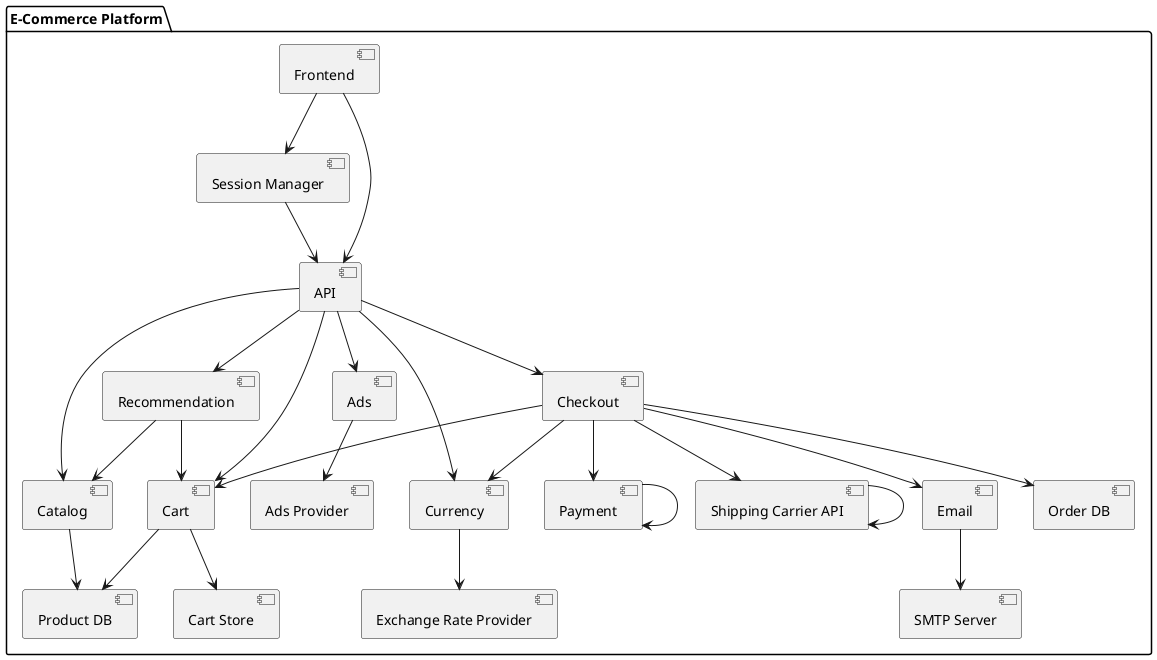 @startuml
package "E-Commerce Platform" {

[Frontend] as Frontend
[Session Manager] as SessionManager
[API] as API

[Catalog] as Catalog
[Cart] as Cart
[Recommendation] as Recommendation
[Ads] as Ads
[Currency] as Currency
[Checkout] as Checkout
[Payment] as Payment
[Shipping] as Shipping
[Email] as Email

[Product DB] as ProductsDB
[Cart Store] as CartStore
[Order DB] as OrderDB

[Exchange Rate Provider] as FXProvider
[Payment] as Payment
[Shipping Carrier API] as Shipping
[Ads Provider] as AdsProvider
[SMTP Server] as SmtpServer


Frontend --> API
Frontend --> SessionManager
SessionManager --> API


API --> Catalog
API --> Cart
API --> Recommendation
API --> Ads
API --> Currency
API --> Checkout


Catalog --> ProductsDB
Cart --> CartStore
Cart --> ProductsDB


Recommendation --> Catalog
Recommendation --> Cart
Ads --> AdsProvider


Currency --> FXProvider


Checkout --> Cart
Checkout --> Currency
Checkout --> Shipping
Checkout --> Payment
Checkout --> Email
Checkout --> OrderDB


Payment --> Payment
Shipping --> Shipping


Email --> SmtpServer
}
@enduml